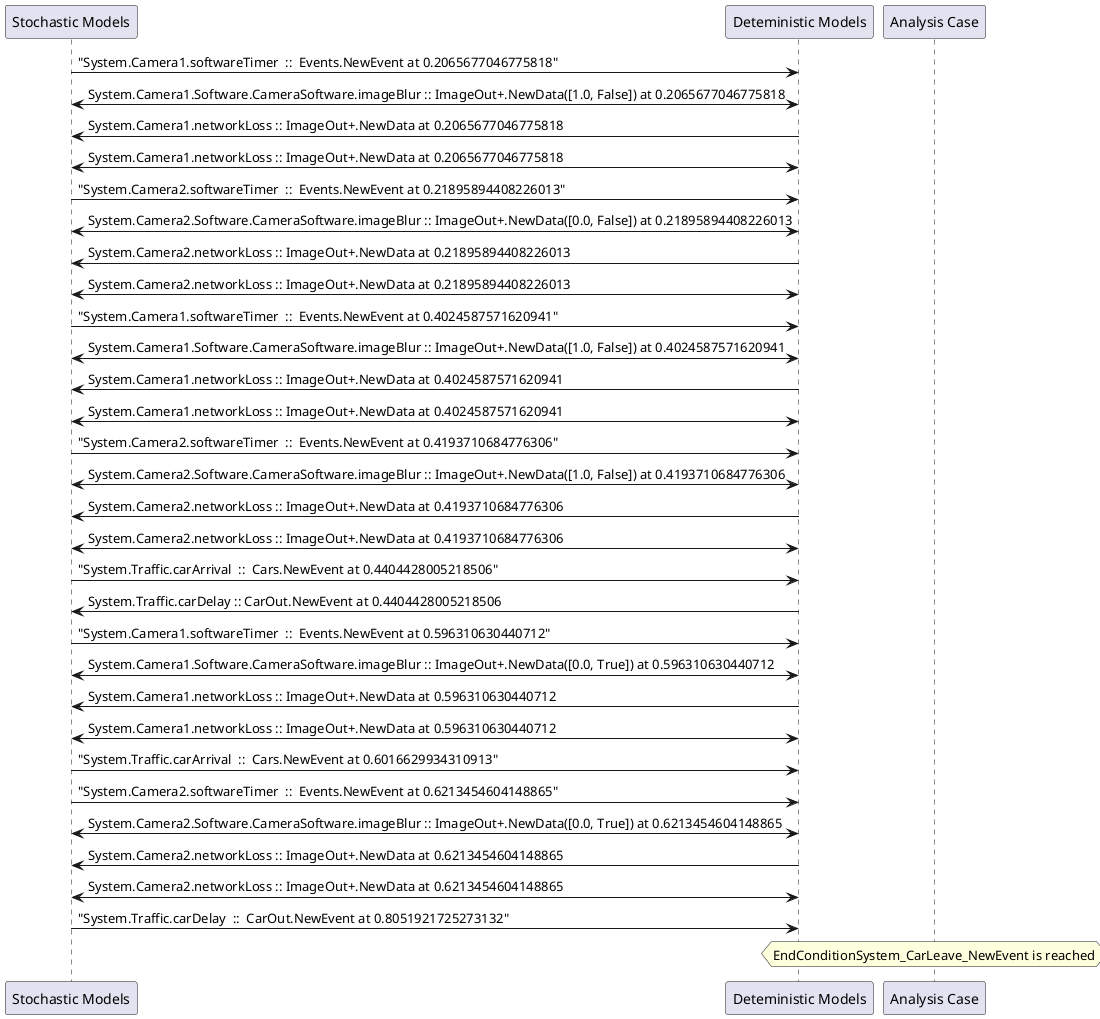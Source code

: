
	@startuml
	participant "Stochastic Models" as stochmodel
	participant "Deteministic Models" as detmodel
	participant "Analysis Case" as analysis
	{18537_stop} stochmodel -> detmodel : "System.Camera1.softwareTimer  ::  Events.NewEvent at 0.2065677046775818"
detmodel <-> stochmodel : System.Camera1.Software.CameraSoftware.imageBlur :: ImageOut+.NewData([1.0, False]) at 0.2065677046775818
detmodel -> stochmodel : System.Camera1.networkLoss :: ImageOut+.NewData at 0.2065677046775818
detmodel <-> stochmodel : System.Camera1.networkLoss :: ImageOut+.NewData at 0.2065677046775818
{18553_stop} stochmodel -> detmodel : "System.Camera2.softwareTimer  ::  Events.NewEvent at 0.21895894408226013"
detmodel <-> stochmodel : System.Camera2.Software.CameraSoftware.imageBlur :: ImageOut+.NewData([0.0, False]) at 0.21895894408226013
detmodel -> stochmodel : System.Camera2.networkLoss :: ImageOut+.NewData at 0.21895894408226013
detmodel <-> stochmodel : System.Camera2.networkLoss :: ImageOut+.NewData at 0.21895894408226013
{18538_stop} stochmodel -> detmodel : "System.Camera1.softwareTimer  ::  Events.NewEvent at 0.4024587571620941"
detmodel <-> stochmodel : System.Camera1.Software.CameraSoftware.imageBlur :: ImageOut+.NewData([1.0, False]) at 0.4024587571620941
detmodel -> stochmodel : System.Camera1.networkLoss :: ImageOut+.NewData at 0.4024587571620941
detmodel <-> stochmodel : System.Camera1.networkLoss :: ImageOut+.NewData at 0.4024587571620941
{18554_stop} stochmodel -> detmodel : "System.Camera2.softwareTimer  ::  Events.NewEvent at 0.4193710684776306"
detmodel <-> stochmodel : System.Camera2.Software.CameraSoftware.imageBlur :: ImageOut+.NewData([1.0, False]) at 0.4193710684776306
detmodel -> stochmodel : System.Camera2.networkLoss :: ImageOut+.NewData at 0.4193710684776306
detmodel <-> stochmodel : System.Camera2.networkLoss :: ImageOut+.NewData at 0.4193710684776306
{18569_stop} stochmodel -> detmodel : "System.Traffic.carArrival  ::  Cars.NewEvent at 0.4404428005218506"
{18578_start} detmodel -> stochmodel : System.Traffic.carDelay :: CarOut.NewEvent at 0.4404428005218506
{18539_stop} stochmodel -> detmodel : "System.Camera1.softwareTimer  ::  Events.NewEvent at 0.596310630440712"
detmodel <-> stochmodel : System.Camera1.Software.CameraSoftware.imageBlur :: ImageOut+.NewData([0.0, True]) at 0.596310630440712
detmodel -> stochmodel : System.Camera1.networkLoss :: ImageOut+.NewData at 0.596310630440712
detmodel <-> stochmodel : System.Camera1.networkLoss :: ImageOut+.NewData at 0.596310630440712
{18570_stop} stochmodel -> detmodel : "System.Traffic.carArrival  ::  Cars.NewEvent at 0.6016629934310913"
{18555_stop} stochmodel -> detmodel : "System.Camera2.softwareTimer  ::  Events.NewEvent at 0.6213454604148865"
detmodel <-> stochmodel : System.Camera2.Software.CameraSoftware.imageBlur :: ImageOut+.NewData([0.0, True]) at 0.6213454604148865
detmodel -> stochmodel : System.Camera2.networkLoss :: ImageOut+.NewData at 0.6213454604148865
detmodel <-> stochmodel : System.Camera2.networkLoss :: ImageOut+.NewData at 0.6213454604148865
{18578_stop} stochmodel -> detmodel : "System.Traffic.carDelay  ::  CarOut.NewEvent at 0.8051921725273132"
{18578_start} <-> {18578_stop} : delay
hnote over analysis 
EndConditionSystem_CarLeave_NewEvent is reached
endnote
@enduml
